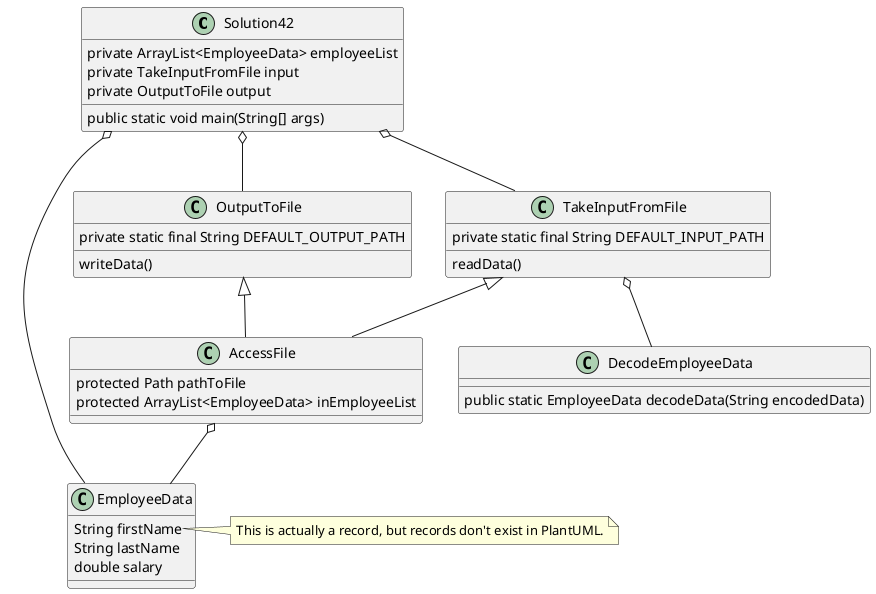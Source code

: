 @startuml
Solution42 o-- TakeInputFromFile
Solution42 o-- OutputToFile
TakeInputFromFile <|-- AccessFile
OutputToFile <|-- AccessFile
AccessFile o-- EmployeeData
Solution42 o-- EmployeeData
TakeInputFromFile o-- DecodeEmployeeData

class Solution42 {
private ArrayList<EmployeeData> employeeList
private TakeInputFromFile input
private OutputToFile output
public static void main(String[] args)
}

class TakeInputFromFile {
private static final String DEFAULT_INPUT_PATH
readData()
}

class OutputToFile {
private static final String DEFAULT_OUTPUT_PATH
writeData()
}

class AccessFile {
protected Path pathToFile
protected ArrayList<EmployeeData> inEmployeeList
}

class DecodeEmployeeData {
public static EmployeeData decodeData(String encodedData)
}

class EmployeeData {
String firstName
String lastName
double salary
}

note right of EmployeeData::firstName
    This is actually a record, but records don't exist in PlantUML.
end note

@enduml